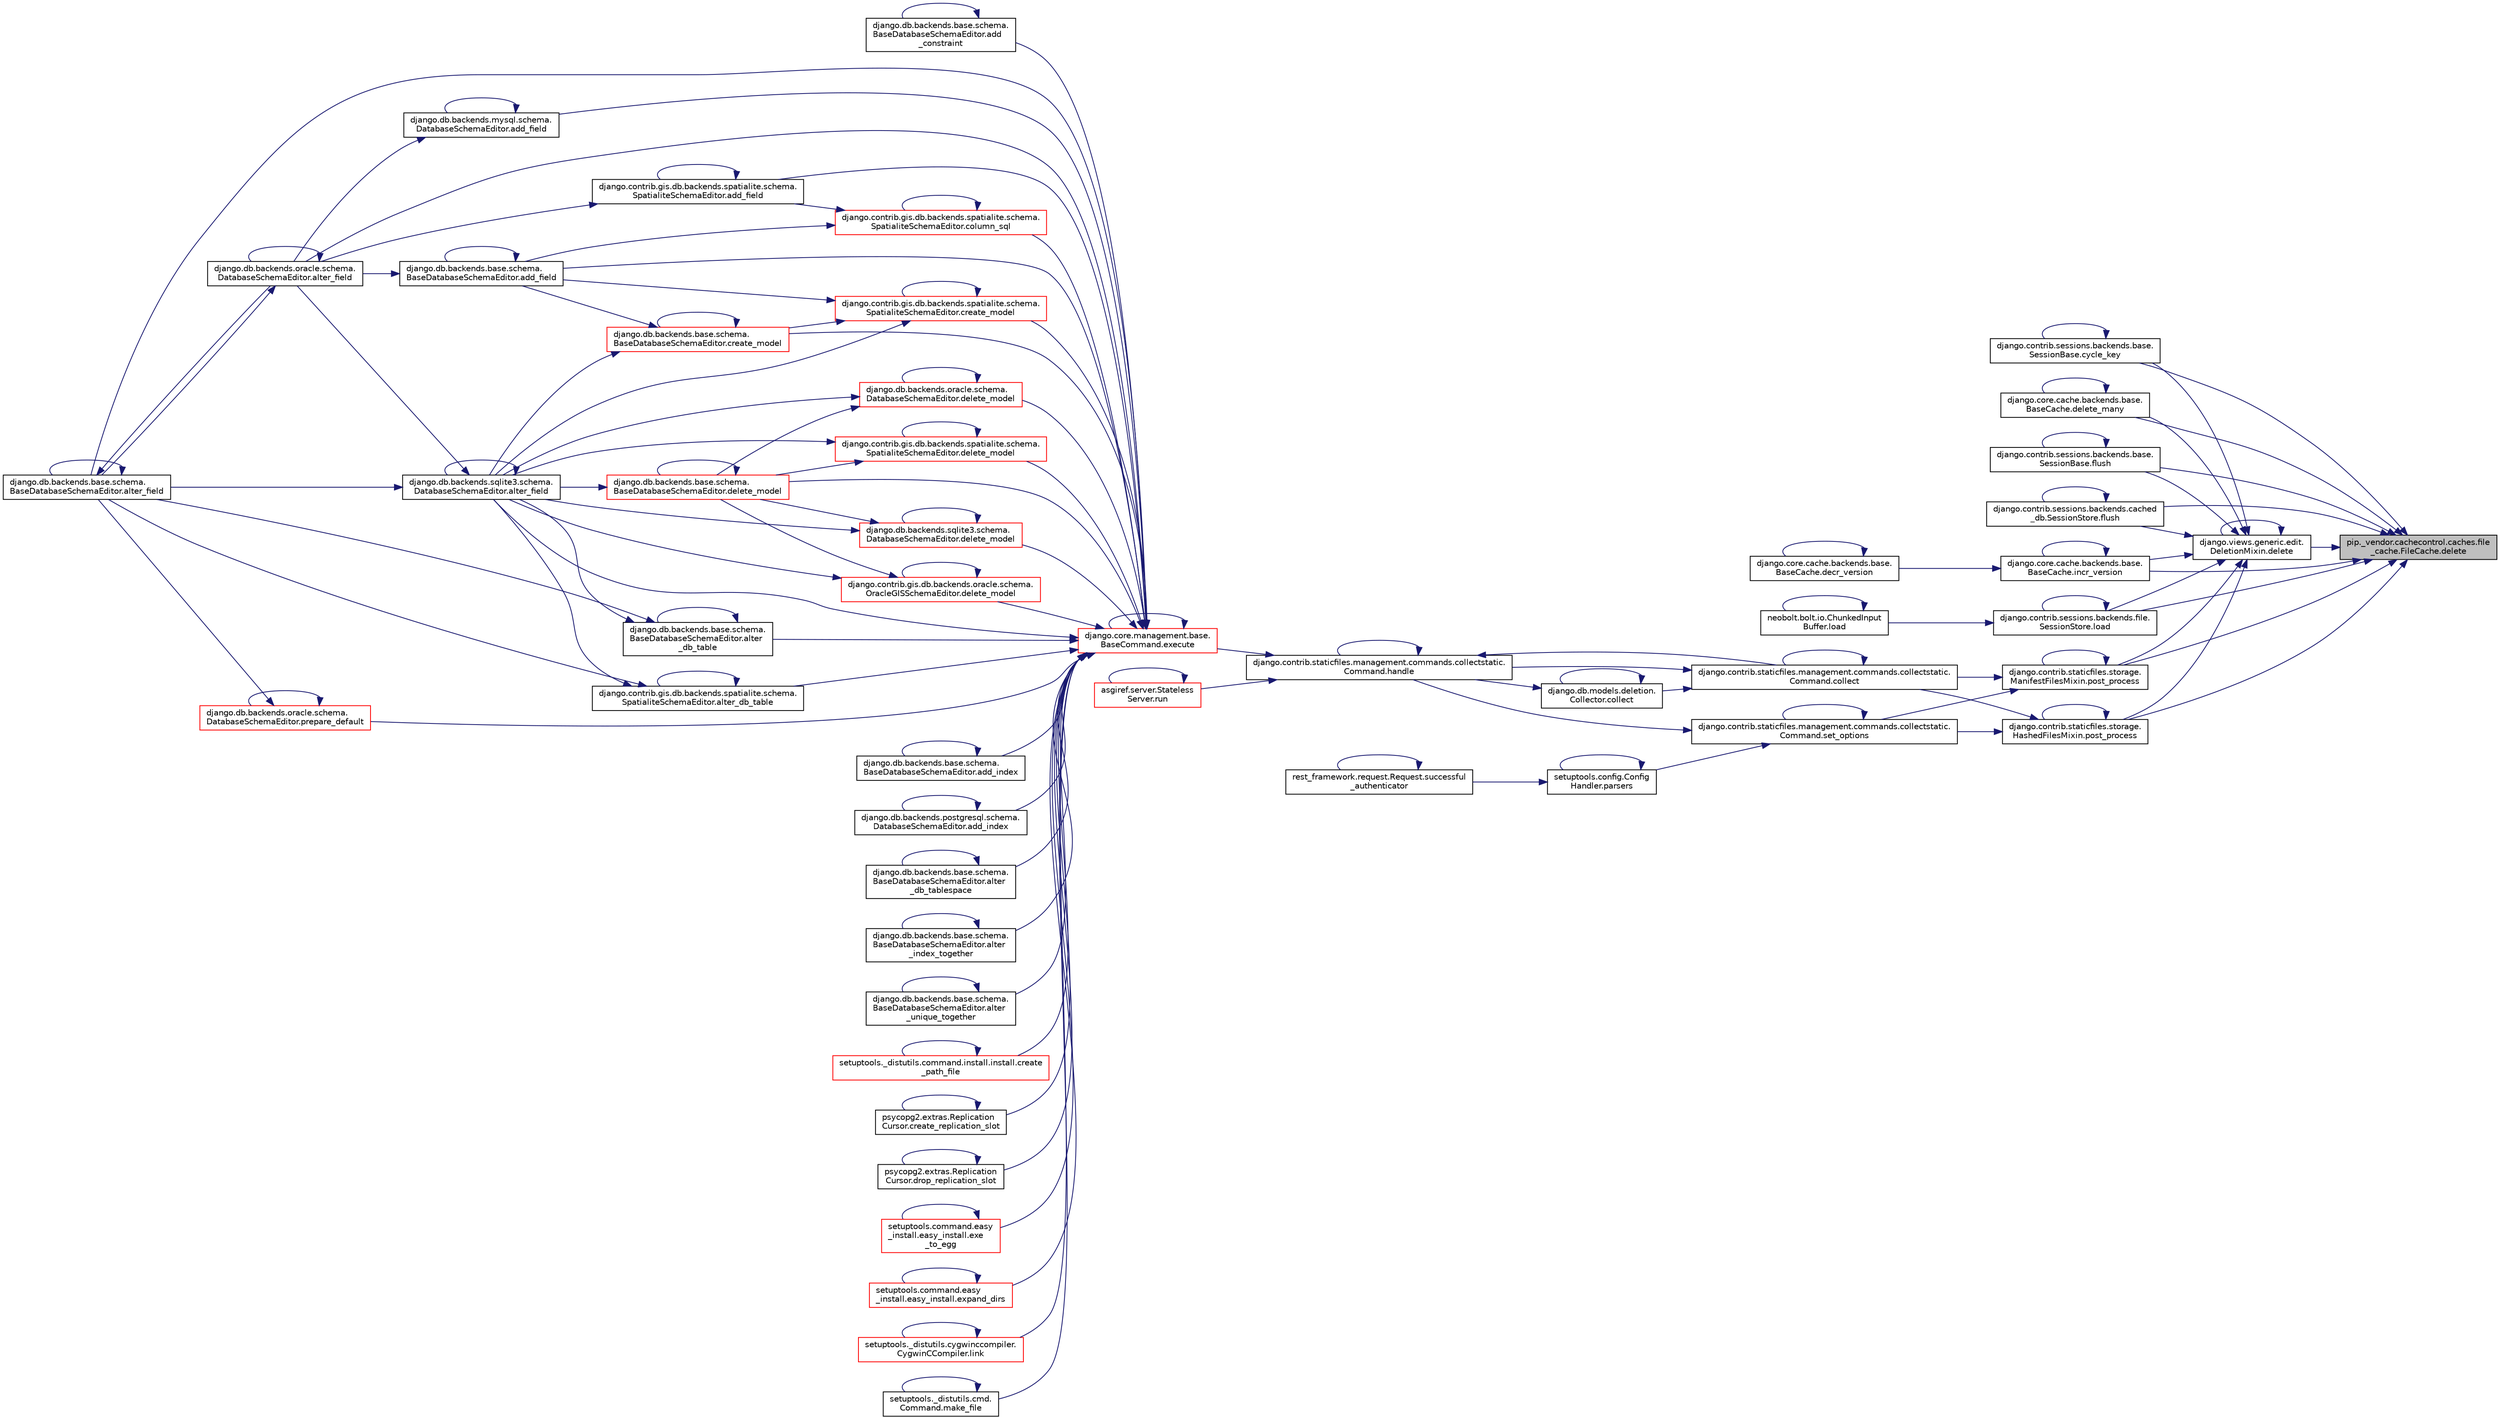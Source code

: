 digraph "pip._vendor.cachecontrol.caches.file_cache.FileCache.delete"
{
 // LATEX_PDF_SIZE
  edge [fontname="Helvetica",fontsize="10",labelfontname="Helvetica",labelfontsize="10"];
  node [fontname="Helvetica",fontsize="10",shape=record];
  rankdir="RL";
  Node1 [label="pip._vendor.cachecontrol.caches.file\l_cache.FileCache.delete",height=0.2,width=0.4,color="black", fillcolor="grey75", style="filled", fontcolor="black",tooltip=" "];
  Node1 -> Node2 [dir="back",color="midnightblue",fontsize="10",style="solid",fontname="Helvetica"];
  Node2 [label="django.contrib.sessions.backends.base.\lSessionBase.cycle_key",height=0.2,width=0.4,color="black", fillcolor="white", style="filled",URL="$d1/d6e/classdjango_1_1contrib_1_1sessions_1_1backends_1_1base_1_1_session_base.html#a977116d62a4d058eae187121b1304d33",tooltip=" "];
  Node2 -> Node2 [dir="back",color="midnightblue",fontsize="10",style="solid",fontname="Helvetica"];
  Node1 -> Node3 [dir="back",color="midnightblue",fontsize="10",style="solid",fontname="Helvetica"];
  Node3 [label="django.views.generic.edit.\lDeletionMixin.delete",height=0.2,width=0.4,color="black", fillcolor="white", style="filled",URL="$d3/d92/classdjango_1_1views_1_1generic_1_1edit_1_1_deletion_mixin.html#a51f105c6c7ad7f026a85bc9fbc68488d",tooltip=" "];
  Node3 -> Node2 [dir="back",color="midnightblue",fontsize="10",style="solid",fontname="Helvetica"];
  Node3 -> Node3 [dir="back",color="midnightblue",fontsize="10",style="solid",fontname="Helvetica"];
  Node3 -> Node4 [dir="back",color="midnightblue",fontsize="10",style="solid",fontname="Helvetica"];
  Node4 [label="django.core.cache.backends.base.\lBaseCache.delete_many",height=0.2,width=0.4,color="black", fillcolor="white", style="filled",URL="$d0/d87/classdjango_1_1core_1_1cache_1_1backends_1_1base_1_1_base_cache.html#a16233d8e2aeaa99d2e4fb2c775e5edc4",tooltip=" "];
  Node4 -> Node4 [dir="back",color="midnightblue",fontsize="10",style="solid",fontname="Helvetica"];
  Node3 -> Node5 [dir="back",color="midnightblue",fontsize="10",style="solid",fontname="Helvetica"];
  Node5 [label="django.contrib.sessions.backends.base.\lSessionBase.flush",height=0.2,width=0.4,color="black", fillcolor="white", style="filled",URL="$d1/d6e/classdjango_1_1contrib_1_1sessions_1_1backends_1_1base_1_1_session_base.html#a18ac051ff0ed681bdbd2f19fcc90e0f7",tooltip=" "];
  Node5 -> Node5 [dir="back",color="midnightblue",fontsize="10",style="solid",fontname="Helvetica"];
  Node3 -> Node6 [dir="back",color="midnightblue",fontsize="10",style="solid",fontname="Helvetica"];
  Node6 [label="django.contrib.sessions.backends.cached\l_db.SessionStore.flush",height=0.2,width=0.4,color="black", fillcolor="white", style="filled",URL="$d9/dd2/classdjango_1_1contrib_1_1sessions_1_1backends_1_1cached__db_1_1_session_store.html#a689a0a07d929dd4e1dd252d82104a655",tooltip=" "];
  Node6 -> Node6 [dir="back",color="midnightblue",fontsize="10",style="solid",fontname="Helvetica"];
  Node3 -> Node7 [dir="back",color="midnightblue",fontsize="10",style="solid",fontname="Helvetica"];
  Node7 [label="django.core.cache.backends.base.\lBaseCache.incr_version",height=0.2,width=0.4,color="black", fillcolor="white", style="filled",URL="$d0/d87/classdjango_1_1core_1_1cache_1_1backends_1_1base_1_1_base_cache.html#a7a826f8907f55918ab540fa8026aa927",tooltip=" "];
  Node7 -> Node8 [dir="back",color="midnightblue",fontsize="10",style="solid",fontname="Helvetica"];
  Node8 [label="django.core.cache.backends.base.\lBaseCache.decr_version",height=0.2,width=0.4,color="black", fillcolor="white", style="filled",URL="$d0/d87/classdjango_1_1core_1_1cache_1_1backends_1_1base_1_1_base_cache.html#a7e740e1a37f0f671d09cfc5cf16d5f44",tooltip=" "];
  Node8 -> Node8 [dir="back",color="midnightblue",fontsize="10",style="solid",fontname="Helvetica"];
  Node7 -> Node7 [dir="back",color="midnightblue",fontsize="10",style="solid",fontname="Helvetica"];
  Node3 -> Node9 [dir="back",color="midnightblue",fontsize="10",style="solid",fontname="Helvetica"];
  Node9 [label="django.contrib.sessions.backends.file.\lSessionStore.load",height=0.2,width=0.4,color="black", fillcolor="white", style="filled",URL="$dc/dba/classdjango_1_1contrib_1_1sessions_1_1backends_1_1file_1_1_session_store.html#ae9d0410b8f413875b25556b8dc5b1ed1",tooltip=" "];
  Node9 -> Node9 [dir="back",color="midnightblue",fontsize="10",style="solid",fontname="Helvetica"];
  Node9 -> Node10 [dir="back",color="midnightblue",fontsize="10",style="solid",fontname="Helvetica"];
  Node10 [label="neobolt.bolt.io.ChunkedInput\lBuffer.load",height=0.2,width=0.4,color="black", fillcolor="white", style="filled",URL="$da/de1/classneobolt_1_1bolt_1_1io_1_1_chunked_input_buffer.html#a6ef71adf656c14e8ed2229284fc1e7fe",tooltip=" "];
  Node10 -> Node10 [dir="back",color="midnightblue",fontsize="10",style="solid",fontname="Helvetica"];
  Node3 -> Node11 [dir="back",color="midnightblue",fontsize="10",style="solid",fontname="Helvetica"];
  Node11 [label="django.contrib.staticfiles.storage.\lManifestFilesMixin.post_process",height=0.2,width=0.4,color="black", fillcolor="white", style="filled",URL="$da/d7f/classdjango_1_1contrib_1_1staticfiles_1_1storage_1_1_manifest_files_mixin.html#a42f4129be9ee4e0913941dc481910ee8",tooltip=" "];
  Node11 -> Node12 [dir="back",color="midnightblue",fontsize="10",style="solid",fontname="Helvetica"];
  Node12 [label="django.contrib.staticfiles.management.commands.collectstatic.\lCommand.collect",height=0.2,width=0.4,color="black", fillcolor="white", style="filled",URL="$d8/df6/classdjango_1_1contrib_1_1staticfiles_1_1management_1_1commands_1_1collectstatic_1_1_command.html#aba77c58b072adfba7d601f87dbb8d127",tooltip=" "];
  Node12 -> Node12 [dir="back",color="midnightblue",fontsize="10",style="solid",fontname="Helvetica"];
  Node12 -> Node13 [dir="back",color="midnightblue",fontsize="10",style="solid",fontname="Helvetica"];
  Node13 [label="django.db.models.deletion.\lCollector.collect",height=0.2,width=0.4,color="black", fillcolor="white", style="filled",URL="$d8/dc4/classdjango_1_1db_1_1models_1_1deletion_1_1_collector.html#a44e7793473ae99b03633319af84ad54a",tooltip=" "];
  Node13 -> Node13 [dir="back",color="midnightblue",fontsize="10",style="solid",fontname="Helvetica"];
  Node13 -> Node14 [dir="back",color="midnightblue",fontsize="10",style="solid",fontname="Helvetica"];
  Node14 [label="django.contrib.staticfiles.management.commands.collectstatic.\lCommand.handle",height=0.2,width=0.4,color="black", fillcolor="white", style="filled",URL="$d8/df6/classdjango_1_1contrib_1_1staticfiles_1_1management_1_1commands_1_1collectstatic_1_1_command.html#a13878bded4ab6e437894a5f2ea36adb5",tooltip=" "];
  Node14 -> Node12 [dir="back",color="midnightblue",fontsize="10",style="solid",fontname="Helvetica"];
  Node14 -> Node15 [dir="back",color="midnightblue",fontsize="10",style="solid",fontname="Helvetica"];
  Node15 [label="django.core.management.base.\lBaseCommand.execute",height=0.2,width=0.4,color="red", fillcolor="white", style="filled",URL="$db/da3/classdjango_1_1core_1_1management_1_1base_1_1_base_command.html#a900029c213c1456bbd6f8e5b8ead2201",tooltip=" "];
  Node15 -> Node16 [dir="back",color="midnightblue",fontsize="10",style="solid",fontname="Helvetica"];
  Node16 [label="django.db.backends.base.schema.\lBaseDatabaseSchemaEditor.add\l_constraint",height=0.2,width=0.4,color="black", fillcolor="white", style="filled",URL="$d7/d55/classdjango_1_1db_1_1backends_1_1base_1_1schema_1_1_base_database_schema_editor.html#a61de1c3cba86c7877b5ea3a70022b6d4",tooltip=" "];
  Node16 -> Node16 [dir="back",color="midnightblue",fontsize="10",style="solid",fontname="Helvetica"];
  Node15 -> Node17 [dir="back",color="midnightblue",fontsize="10",style="solid",fontname="Helvetica"];
  Node17 [label="django.contrib.gis.db.backends.spatialite.schema.\lSpatialiteSchemaEditor.add_field",height=0.2,width=0.4,color="black", fillcolor="white", style="filled",URL="$da/dec/classdjango_1_1contrib_1_1gis_1_1db_1_1backends_1_1spatialite_1_1schema_1_1_spatialite_schema_editor.html#abb80ee8b31babcd12964eee5f00210e8",tooltip=" "];
  Node17 -> Node17 [dir="back",color="midnightblue",fontsize="10",style="solid",fontname="Helvetica"];
  Node17 -> Node18 [dir="back",color="midnightblue",fontsize="10",style="solid",fontname="Helvetica"];
  Node18 [label="django.db.backends.oracle.schema.\lDatabaseSchemaEditor.alter_field",height=0.2,width=0.4,color="black", fillcolor="white", style="filled",URL="$d7/db6/classdjango_1_1db_1_1backends_1_1oracle_1_1schema_1_1_database_schema_editor.html#a5b01701c9307285a003263949056a7d9",tooltip=" "];
  Node18 -> Node19 [dir="back",color="midnightblue",fontsize="10",style="solid",fontname="Helvetica"];
  Node19 [label="django.db.backends.base.schema.\lBaseDatabaseSchemaEditor.alter_field",height=0.2,width=0.4,color="black", fillcolor="white", style="filled",URL="$d7/d55/classdjango_1_1db_1_1backends_1_1base_1_1schema_1_1_base_database_schema_editor.html#a1e98c7754ae075b963c62a50de4b3009",tooltip=" "];
  Node19 -> Node19 [dir="back",color="midnightblue",fontsize="10",style="solid",fontname="Helvetica"];
  Node19 -> Node18 [dir="back",color="midnightblue",fontsize="10",style="solid",fontname="Helvetica"];
  Node18 -> Node18 [dir="back",color="midnightblue",fontsize="10",style="solid",fontname="Helvetica"];
  Node15 -> Node20 [dir="back",color="midnightblue",fontsize="10",style="solid",fontname="Helvetica"];
  Node20 [label="django.db.backends.base.schema.\lBaseDatabaseSchemaEditor.add_field",height=0.2,width=0.4,color="black", fillcolor="white", style="filled",URL="$d7/d55/classdjango_1_1db_1_1backends_1_1base_1_1schema_1_1_base_database_schema_editor.html#a84ef3042191ba412b44109adbff44be7",tooltip=" "];
  Node20 -> Node20 [dir="back",color="midnightblue",fontsize="10",style="solid",fontname="Helvetica"];
  Node20 -> Node18 [dir="back",color="midnightblue",fontsize="10",style="solid",fontname="Helvetica"];
  Node15 -> Node21 [dir="back",color="midnightblue",fontsize="10",style="solid",fontname="Helvetica"];
  Node21 [label="django.db.backends.mysql.schema.\lDatabaseSchemaEditor.add_field",height=0.2,width=0.4,color="black", fillcolor="white", style="filled",URL="$d7/d2a/classdjango_1_1db_1_1backends_1_1mysql_1_1schema_1_1_database_schema_editor.html#aaf7a2aa1f29921bab1bcb2ad3ba19a99",tooltip=" "];
  Node21 -> Node21 [dir="back",color="midnightblue",fontsize="10",style="solid",fontname="Helvetica"];
  Node21 -> Node18 [dir="back",color="midnightblue",fontsize="10",style="solid",fontname="Helvetica"];
  Node15 -> Node22 [dir="back",color="midnightblue",fontsize="10",style="solid",fontname="Helvetica"];
  Node22 [label="django.db.backends.base.schema.\lBaseDatabaseSchemaEditor.add_index",height=0.2,width=0.4,color="black", fillcolor="white", style="filled",URL="$d7/d55/classdjango_1_1db_1_1backends_1_1base_1_1schema_1_1_base_database_schema_editor.html#af979a7da196adbeb188880f18906e3a5",tooltip=" "];
  Node22 -> Node22 [dir="back",color="midnightblue",fontsize="10",style="solid",fontname="Helvetica"];
  Node15 -> Node23 [dir="back",color="midnightblue",fontsize="10",style="solid",fontname="Helvetica"];
  Node23 [label="django.db.backends.postgresql.schema.\lDatabaseSchemaEditor.add_index",height=0.2,width=0.4,color="black", fillcolor="white", style="filled",URL="$d9/d06/classdjango_1_1db_1_1backends_1_1postgresql_1_1schema_1_1_database_schema_editor.html#aeff7a817bcc5ecf8385eada59799451d",tooltip=" "];
  Node23 -> Node23 [dir="back",color="midnightblue",fontsize="10",style="solid",fontname="Helvetica"];
  Node15 -> Node24 [dir="back",color="midnightblue",fontsize="10",style="solid",fontname="Helvetica"];
  Node24 [label="django.db.backends.base.schema.\lBaseDatabaseSchemaEditor.alter\l_db_table",height=0.2,width=0.4,color="black", fillcolor="white", style="filled",URL="$d7/d55/classdjango_1_1db_1_1backends_1_1base_1_1schema_1_1_base_database_schema_editor.html#a2d4495604fac1f3741dc4fc4da6bd159",tooltip=" "];
  Node24 -> Node24 [dir="back",color="midnightblue",fontsize="10",style="solid",fontname="Helvetica"];
  Node24 -> Node19 [dir="back",color="midnightblue",fontsize="10",style="solid",fontname="Helvetica"];
  Node24 -> Node25 [dir="back",color="midnightblue",fontsize="10",style="solid",fontname="Helvetica"];
  Node25 [label="django.db.backends.sqlite3.schema.\lDatabaseSchemaEditor.alter_field",height=0.2,width=0.4,color="black", fillcolor="white", style="filled",URL="$d0/dfb/classdjango_1_1db_1_1backends_1_1sqlite3_1_1schema_1_1_database_schema_editor.html#a7d46751f4c7f167f0e2d6416c2e6b155",tooltip=" "];
  Node25 -> Node19 [dir="back",color="midnightblue",fontsize="10",style="solid",fontname="Helvetica"];
  Node25 -> Node18 [dir="back",color="midnightblue",fontsize="10",style="solid",fontname="Helvetica"];
  Node25 -> Node25 [dir="back",color="midnightblue",fontsize="10",style="solid",fontname="Helvetica"];
  Node15 -> Node26 [dir="back",color="midnightblue",fontsize="10",style="solid",fontname="Helvetica"];
  Node26 [label="django.contrib.gis.db.backends.spatialite.schema.\lSpatialiteSchemaEditor.alter_db_table",height=0.2,width=0.4,color="black", fillcolor="white", style="filled",URL="$da/dec/classdjango_1_1contrib_1_1gis_1_1db_1_1backends_1_1spatialite_1_1schema_1_1_spatialite_schema_editor.html#aa633662c58f852bcf5fbe971a6a3ca2a",tooltip=" "];
  Node26 -> Node26 [dir="back",color="midnightblue",fontsize="10",style="solid",fontname="Helvetica"];
  Node26 -> Node19 [dir="back",color="midnightblue",fontsize="10",style="solid",fontname="Helvetica"];
  Node26 -> Node25 [dir="back",color="midnightblue",fontsize="10",style="solid",fontname="Helvetica"];
  Node15 -> Node27 [dir="back",color="midnightblue",fontsize="10",style="solid",fontname="Helvetica"];
  Node27 [label="django.db.backends.base.schema.\lBaseDatabaseSchemaEditor.alter\l_db_tablespace",height=0.2,width=0.4,color="black", fillcolor="white", style="filled",URL="$d7/d55/classdjango_1_1db_1_1backends_1_1base_1_1schema_1_1_base_database_schema_editor.html#a9de69f60ededa0b4f41153caf2f4397d",tooltip=" "];
  Node27 -> Node27 [dir="back",color="midnightblue",fontsize="10",style="solid",fontname="Helvetica"];
  Node15 -> Node19 [dir="back",color="midnightblue",fontsize="10",style="solid",fontname="Helvetica"];
  Node15 -> Node18 [dir="back",color="midnightblue",fontsize="10",style="solid",fontname="Helvetica"];
  Node15 -> Node25 [dir="back",color="midnightblue",fontsize="10",style="solid",fontname="Helvetica"];
  Node15 -> Node28 [dir="back",color="midnightblue",fontsize="10",style="solid",fontname="Helvetica"];
  Node28 [label="django.db.backends.base.schema.\lBaseDatabaseSchemaEditor.alter\l_index_together",height=0.2,width=0.4,color="black", fillcolor="white", style="filled",URL="$d7/d55/classdjango_1_1db_1_1backends_1_1base_1_1schema_1_1_base_database_schema_editor.html#a72b130d76b62c2049062a9474ee89244",tooltip=" "];
  Node28 -> Node28 [dir="back",color="midnightblue",fontsize="10",style="solid",fontname="Helvetica"];
  Node15 -> Node29 [dir="back",color="midnightblue",fontsize="10",style="solid",fontname="Helvetica"];
  Node29 [label="django.db.backends.base.schema.\lBaseDatabaseSchemaEditor.alter\l_unique_together",height=0.2,width=0.4,color="black", fillcolor="white", style="filled",URL="$d7/d55/classdjango_1_1db_1_1backends_1_1base_1_1schema_1_1_base_database_schema_editor.html#ab186583c0a27fd2fb8fa3d10928324f7",tooltip=" "];
  Node29 -> Node29 [dir="back",color="midnightblue",fontsize="10",style="solid",fontname="Helvetica"];
  Node15 -> Node30 [dir="back",color="midnightblue",fontsize="10",style="solid",fontname="Helvetica"];
  Node30 [label="django.contrib.gis.db.backends.spatialite.schema.\lSpatialiteSchemaEditor.column_sql",height=0.2,width=0.4,color="red", fillcolor="white", style="filled",URL="$da/dec/classdjango_1_1contrib_1_1gis_1_1db_1_1backends_1_1spatialite_1_1schema_1_1_spatialite_schema_editor.html#a0421b7e77616a121487fd068d53ee024",tooltip=" "];
  Node30 -> Node17 [dir="back",color="midnightblue",fontsize="10",style="solid",fontname="Helvetica"];
  Node30 -> Node20 [dir="back",color="midnightblue",fontsize="10",style="solid",fontname="Helvetica"];
  Node30 -> Node30 [dir="back",color="midnightblue",fontsize="10",style="solid",fontname="Helvetica"];
  Node15 -> Node35 [dir="back",color="midnightblue",fontsize="10",style="solid",fontname="Helvetica"];
  Node35 [label="django.contrib.gis.db.backends.spatialite.schema.\lSpatialiteSchemaEditor.create_model",height=0.2,width=0.4,color="red", fillcolor="white", style="filled",URL="$da/dec/classdjango_1_1contrib_1_1gis_1_1db_1_1backends_1_1spatialite_1_1schema_1_1_spatialite_schema_editor.html#afe72784dbd83f11f480baa347e690370",tooltip=" "];
  Node35 -> Node20 [dir="back",color="midnightblue",fontsize="10",style="solid",fontname="Helvetica"];
  Node35 -> Node25 [dir="back",color="midnightblue",fontsize="10",style="solid",fontname="Helvetica"];
  Node35 -> Node35 [dir="back",color="midnightblue",fontsize="10",style="solid",fontname="Helvetica"];
  Node35 -> Node33 [dir="back",color="midnightblue",fontsize="10",style="solid",fontname="Helvetica"];
  Node33 [label="django.db.backends.base.schema.\lBaseDatabaseSchemaEditor.create_model",height=0.2,width=0.4,color="red", fillcolor="white", style="filled",URL="$d7/d55/classdjango_1_1db_1_1backends_1_1base_1_1schema_1_1_base_database_schema_editor.html#a7150ab080c86d910615971eaa1bfef49",tooltip=" "];
  Node33 -> Node20 [dir="back",color="midnightblue",fontsize="10",style="solid",fontname="Helvetica"];
  Node33 -> Node25 [dir="back",color="midnightblue",fontsize="10",style="solid",fontname="Helvetica"];
  Node33 -> Node33 [dir="back",color="midnightblue",fontsize="10",style="solid",fontname="Helvetica"];
  Node15 -> Node33 [dir="back",color="midnightblue",fontsize="10",style="solid",fontname="Helvetica"];
  Node15 -> Node36 [dir="back",color="midnightblue",fontsize="10",style="solid",fontname="Helvetica"];
  Node36 [label="setuptools._distutils.command.install.install.create\l_path_file",height=0.2,width=0.4,color="red", fillcolor="white", style="filled",URL="$de/df7/classsetuptools_1_1__distutils_1_1command_1_1install_1_1install.html#a9e2261365edef5c6f49646fb68527f8b",tooltip=" "];
  Node36 -> Node36 [dir="back",color="midnightblue",fontsize="10",style="solid",fontname="Helvetica"];
  Node15 -> Node633 [dir="back",color="midnightblue",fontsize="10",style="solid",fontname="Helvetica"];
  Node633 [label="psycopg2.extras.Replication\lCursor.create_replication_slot",height=0.2,width=0.4,color="black", fillcolor="white", style="filled",URL="$d7/d59/classpsycopg2_1_1extras_1_1_replication_cursor.html#ad602c0c4f87fe3e8d7710420eccc84ab",tooltip=" "];
  Node633 -> Node633 [dir="back",color="midnightblue",fontsize="10",style="solid",fontname="Helvetica"];
  Node15 -> Node634 [dir="back",color="midnightblue",fontsize="10",style="solid",fontname="Helvetica"];
  Node634 [label="django.contrib.gis.db.backends.oracle.schema.\lOracleGISSchemaEditor.delete_model",height=0.2,width=0.4,color="red", fillcolor="white", style="filled",URL="$da/d64/classdjango_1_1contrib_1_1gis_1_1db_1_1backends_1_1oracle_1_1schema_1_1_oracle_g_i_s_schema_editor.html#a2cde883bef91217096a8f505d8950744",tooltip=" "];
  Node634 -> Node25 [dir="back",color="midnightblue",fontsize="10",style="solid",fontname="Helvetica"];
  Node634 -> Node634 [dir="back",color="midnightblue",fontsize="10",style="solid",fontname="Helvetica"];
  Node634 -> Node635 [dir="back",color="midnightblue",fontsize="10",style="solid",fontname="Helvetica"];
  Node635 [label="django.db.backends.base.schema.\lBaseDatabaseSchemaEditor.delete_model",height=0.2,width=0.4,color="red", fillcolor="white", style="filled",URL="$d7/d55/classdjango_1_1db_1_1backends_1_1base_1_1schema_1_1_base_database_schema_editor.html#a9bffa8d742fa21c27c67ec30e8716c0d",tooltip=" "];
  Node635 -> Node25 [dir="back",color="midnightblue",fontsize="10",style="solid",fontname="Helvetica"];
  Node635 -> Node635 [dir="back",color="midnightblue",fontsize="10",style="solid",fontname="Helvetica"];
  Node15 -> Node635 [dir="back",color="midnightblue",fontsize="10",style="solid",fontname="Helvetica"];
  Node15 -> Node637 [dir="back",color="midnightblue",fontsize="10",style="solid",fontname="Helvetica"];
  Node637 [label="django.db.backends.oracle.schema.\lDatabaseSchemaEditor.delete_model",height=0.2,width=0.4,color="red", fillcolor="white", style="filled",URL="$d7/db6/classdjango_1_1db_1_1backends_1_1oracle_1_1schema_1_1_database_schema_editor.html#a5244883b31e075305aff8b1b54094999",tooltip=" "];
  Node637 -> Node25 [dir="back",color="midnightblue",fontsize="10",style="solid",fontname="Helvetica"];
  Node637 -> Node635 [dir="back",color="midnightblue",fontsize="10",style="solid",fontname="Helvetica"];
  Node637 -> Node637 [dir="back",color="midnightblue",fontsize="10",style="solid",fontname="Helvetica"];
  Node15 -> Node638 [dir="back",color="midnightblue",fontsize="10",style="solid",fontname="Helvetica"];
  Node638 [label="django.contrib.gis.db.backends.spatialite.schema.\lSpatialiteSchemaEditor.delete_model",height=0.2,width=0.4,color="red", fillcolor="white", style="filled",URL="$da/dec/classdjango_1_1contrib_1_1gis_1_1db_1_1backends_1_1spatialite_1_1schema_1_1_spatialite_schema_editor.html#a6b9280bdda8121896811437f1457bf89",tooltip=" "];
  Node638 -> Node25 [dir="back",color="midnightblue",fontsize="10",style="solid",fontname="Helvetica"];
  Node638 -> Node635 [dir="back",color="midnightblue",fontsize="10",style="solid",fontname="Helvetica"];
  Node638 -> Node638 [dir="back",color="midnightblue",fontsize="10",style="solid",fontname="Helvetica"];
  Node15 -> Node639 [dir="back",color="midnightblue",fontsize="10",style="solid",fontname="Helvetica"];
  Node639 [label="django.db.backends.sqlite3.schema.\lDatabaseSchemaEditor.delete_model",height=0.2,width=0.4,color="red", fillcolor="white", style="filled",URL="$d0/dfb/classdjango_1_1db_1_1backends_1_1sqlite3_1_1schema_1_1_database_schema_editor.html#af8f3ffd1f32155372ae07a05aec9d00a",tooltip=" "];
  Node639 -> Node25 [dir="back",color="midnightblue",fontsize="10",style="solid",fontname="Helvetica"];
  Node639 -> Node635 [dir="back",color="midnightblue",fontsize="10",style="solid",fontname="Helvetica"];
  Node639 -> Node639 [dir="back",color="midnightblue",fontsize="10",style="solid",fontname="Helvetica"];
  Node15 -> Node640 [dir="back",color="midnightblue",fontsize="10",style="solid",fontname="Helvetica"];
  Node640 [label="psycopg2.extras.Replication\lCursor.drop_replication_slot",height=0.2,width=0.4,color="black", fillcolor="white", style="filled",URL="$d7/d59/classpsycopg2_1_1extras_1_1_replication_cursor.html#aa8a99705ee7a0099b271217c8df7070b",tooltip=" "];
  Node640 -> Node640 [dir="back",color="midnightblue",fontsize="10",style="solid",fontname="Helvetica"];
  Node15 -> Node641 [dir="back",color="midnightblue",fontsize="10",style="solid",fontname="Helvetica"];
  Node641 [label="setuptools.command.easy\l_install.easy_install.exe\l_to_egg",height=0.2,width=0.4,color="red", fillcolor="white", style="filled",URL="$da/d83/classsetuptools_1_1command_1_1easy__install_1_1easy__install.html#a6f10cb0ea951a92815d653d2c0dca597",tooltip=" "];
  Node641 -> Node641 [dir="back",color="midnightblue",fontsize="10",style="solid",fontname="Helvetica"];
  Node15 -> Node15 [dir="back",color="midnightblue",fontsize="10",style="solid",fontname="Helvetica"];
  Node15 -> Node653 [dir="back",color="midnightblue",fontsize="10",style="solid",fontname="Helvetica"];
  Node653 [label="setuptools.command.easy\l_install.easy_install.expand_dirs",height=0.2,width=0.4,color="red", fillcolor="white", style="filled",URL="$da/d83/classsetuptools_1_1command_1_1easy__install_1_1easy__install.html#aa80f434db80539ca073e81f40d71ffb8",tooltip=" "];
  Node653 -> Node653 [dir="back",color="midnightblue",fontsize="10",style="solid",fontname="Helvetica"];
  Node15 -> Node654 [dir="back",color="midnightblue",fontsize="10",style="solid",fontname="Helvetica"];
  Node654 [label="setuptools._distutils.cygwinccompiler.\lCygwinCCompiler.link",height=0.2,width=0.4,color="red", fillcolor="white", style="filled",URL="$d5/d19/classsetuptools_1_1__distutils_1_1cygwinccompiler_1_1_cygwin_c_compiler.html#adf60750f2fa91bae514c22f726a80768",tooltip=" "];
  Node654 -> Node654 [dir="back",color="midnightblue",fontsize="10",style="solid",fontname="Helvetica"];
  Node15 -> Node661 [dir="back",color="midnightblue",fontsize="10",style="solid",fontname="Helvetica"];
  Node661 [label="setuptools._distutils.cmd.\lCommand.make_file",height=0.2,width=0.4,color="black", fillcolor="white", style="filled",URL="$dd/df5/classsetuptools_1_1__distutils_1_1cmd_1_1_command.html#ab3d3a89fe0d6c0aa4d8b92ef5c2dce66",tooltip=" "];
  Node661 -> Node661 [dir="back",color="midnightblue",fontsize="10",style="solid",fontname="Helvetica"];
  Node15 -> Node662 [dir="back",color="midnightblue",fontsize="10",style="solid",fontname="Helvetica"];
  Node662 [label="django.db.backends.oracle.schema.\lDatabaseSchemaEditor.prepare_default",height=0.2,width=0.4,color="red", fillcolor="white", style="filled",URL="$d7/db6/classdjango_1_1db_1_1backends_1_1oracle_1_1schema_1_1_database_schema_editor.html#af9630487ef01ee2345049cd894619d15",tooltip=" "];
  Node662 -> Node19 [dir="back",color="midnightblue",fontsize="10",style="solid",fontname="Helvetica"];
  Node662 -> Node662 [dir="back",color="midnightblue",fontsize="10",style="solid",fontname="Helvetica"];
  Node14 -> Node14 [dir="back",color="midnightblue",fontsize="10",style="solid",fontname="Helvetica"];
  Node14 -> Node39 [dir="back",color="midnightblue",fontsize="10",style="solid",fontname="Helvetica"];
  Node39 [label="asgiref.server.Stateless\lServer.run",height=0.2,width=0.4,color="red", fillcolor="white", style="filled",URL="$d7/d61/classasgiref_1_1server_1_1_stateless_server.html#a53bf7ab54c91edd3cf3838b62e0a8bed",tooltip="Mainloop and handling."];
  Node39 -> Node39 [dir="back",color="midnightblue",fontsize="10",style="solid",fontname="Helvetica"];
  Node12 -> Node14 [dir="back",color="midnightblue",fontsize="10",style="solid",fontname="Helvetica"];
  Node11 -> Node11 [dir="back",color="midnightblue",fontsize="10",style="solid",fontname="Helvetica"];
  Node11 -> Node219 [dir="back",color="midnightblue",fontsize="10",style="solid",fontname="Helvetica"];
  Node219 [label="django.contrib.staticfiles.management.commands.collectstatic.\lCommand.set_options",height=0.2,width=0.4,color="black", fillcolor="white", style="filled",URL="$d8/df6/classdjango_1_1contrib_1_1staticfiles_1_1management_1_1commands_1_1collectstatic_1_1_command.html#aeea3ec13d3e5f93e38feb3eeff67379f",tooltip=" "];
  Node219 -> Node14 [dir="back",color="midnightblue",fontsize="10",style="solid",fontname="Helvetica"];
  Node219 -> Node220 [dir="back",color="midnightblue",fontsize="10",style="solid",fontname="Helvetica"];
  Node220 [label="setuptools.config.Config\lHandler.parsers",height=0.2,width=0.4,color="black", fillcolor="white", style="filled",URL="$d2/d75/classsetuptools_1_1config_1_1_config_handler.html#aae6195fe85e3caf2da8bf0b41644e234",tooltip=" "];
  Node220 -> Node220 [dir="back",color="midnightblue",fontsize="10",style="solid",fontname="Helvetica"];
  Node220 -> Node221 [dir="back",color="midnightblue",fontsize="10",style="solid",fontname="Helvetica"];
  Node221 [label="rest_framework.request.Request.successful\l_authenticator",height=0.2,width=0.4,color="black", fillcolor="white", style="filled",URL="$d9/d48/classrest__framework_1_1request_1_1_request.html#ad80ff174e3b5f114b95b2b0cbb67def5",tooltip=" "];
  Node221 -> Node221 [dir="back",color="midnightblue",fontsize="10",style="solid",fontname="Helvetica"];
  Node219 -> Node219 [dir="back",color="midnightblue",fontsize="10",style="solid",fontname="Helvetica"];
  Node3 -> Node341 [dir="back",color="midnightblue",fontsize="10",style="solid",fontname="Helvetica"];
  Node341 [label="django.contrib.staticfiles.storage.\lHashedFilesMixin.post_process",height=0.2,width=0.4,color="black", fillcolor="white", style="filled",URL="$d4/d59/classdjango_1_1contrib_1_1staticfiles_1_1storage_1_1_hashed_files_mixin.html#a99f51abb7c872ff46c85f296e8bbf68a",tooltip=" "];
  Node341 -> Node12 [dir="back",color="midnightblue",fontsize="10",style="solid",fontname="Helvetica"];
  Node341 -> Node341 [dir="back",color="midnightblue",fontsize="10",style="solid",fontname="Helvetica"];
  Node341 -> Node219 [dir="back",color="midnightblue",fontsize="10",style="solid",fontname="Helvetica"];
  Node1 -> Node4 [dir="back",color="midnightblue",fontsize="10",style="solid",fontname="Helvetica"];
  Node1 -> Node5 [dir="back",color="midnightblue",fontsize="10",style="solid",fontname="Helvetica"];
  Node1 -> Node6 [dir="back",color="midnightblue",fontsize="10",style="solid",fontname="Helvetica"];
  Node1 -> Node7 [dir="back",color="midnightblue",fontsize="10",style="solid",fontname="Helvetica"];
  Node1 -> Node9 [dir="back",color="midnightblue",fontsize="10",style="solid",fontname="Helvetica"];
  Node1 -> Node11 [dir="back",color="midnightblue",fontsize="10",style="solid",fontname="Helvetica"];
  Node1 -> Node341 [dir="back",color="midnightblue",fontsize="10",style="solid",fontname="Helvetica"];
}
